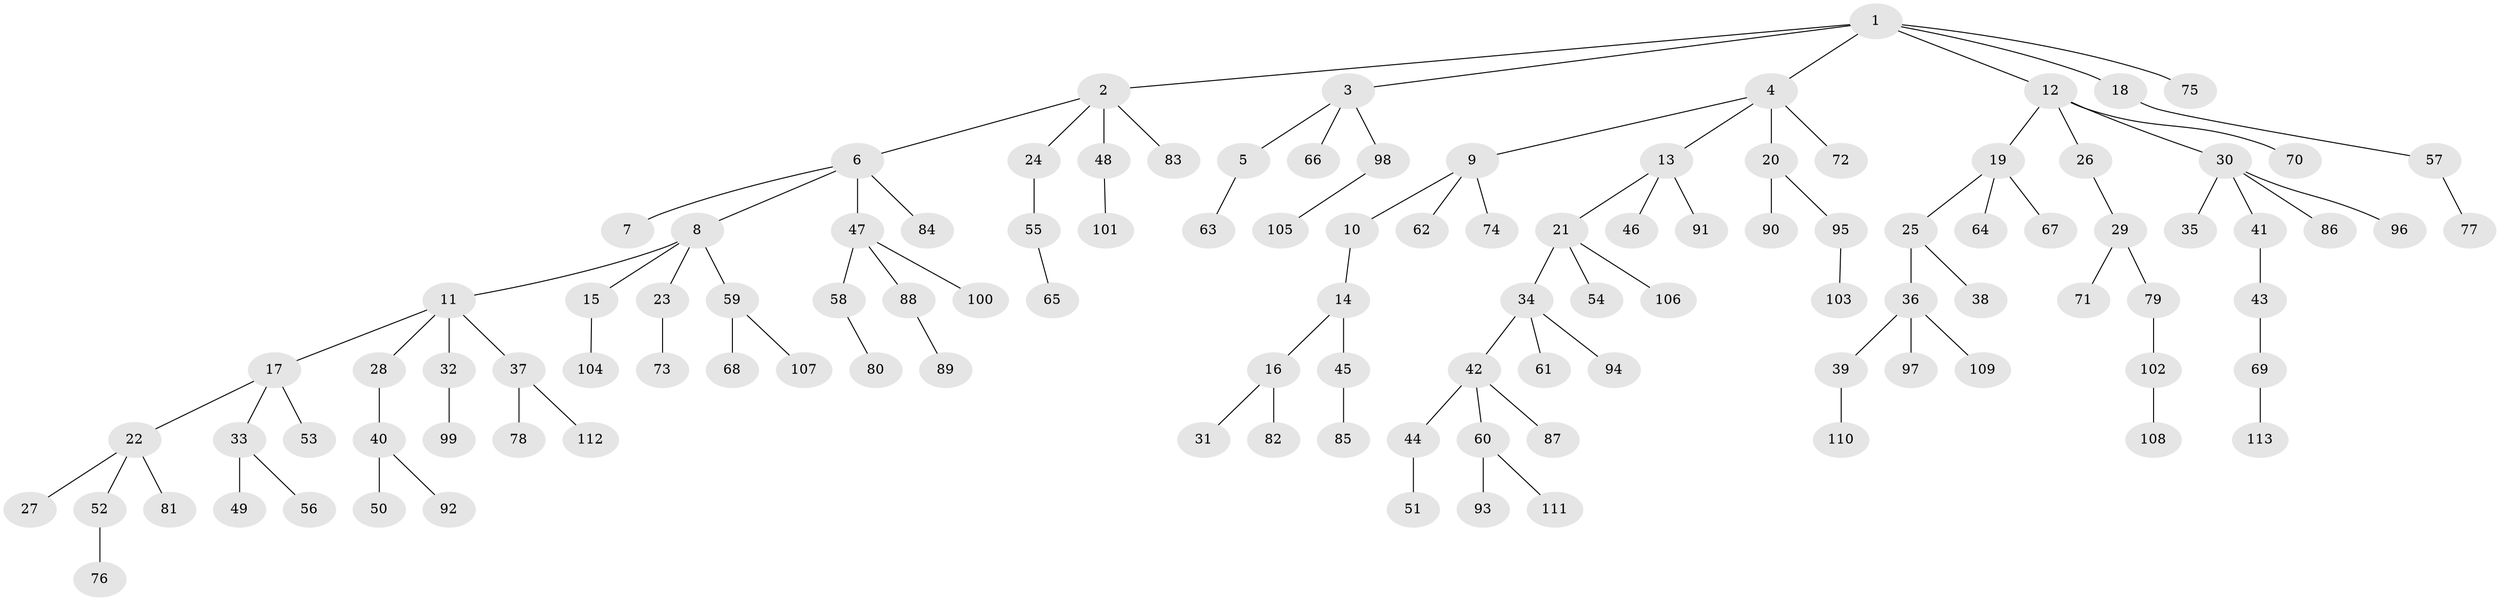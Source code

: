 // coarse degree distribution, {4: 0.14705882352941177, 3: 0.058823529411764705, 2: 0.38235294117647056, 1: 0.4117647058823529}
// Generated by graph-tools (version 1.1) at 2025/51/03/04/25 22:51:50]
// undirected, 113 vertices, 112 edges
graph export_dot {
  node [color=gray90,style=filled];
  1;
  2;
  3;
  4;
  5;
  6;
  7;
  8;
  9;
  10;
  11;
  12;
  13;
  14;
  15;
  16;
  17;
  18;
  19;
  20;
  21;
  22;
  23;
  24;
  25;
  26;
  27;
  28;
  29;
  30;
  31;
  32;
  33;
  34;
  35;
  36;
  37;
  38;
  39;
  40;
  41;
  42;
  43;
  44;
  45;
  46;
  47;
  48;
  49;
  50;
  51;
  52;
  53;
  54;
  55;
  56;
  57;
  58;
  59;
  60;
  61;
  62;
  63;
  64;
  65;
  66;
  67;
  68;
  69;
  70;
  71;
  72;
  73;
  74;
  75;
  76;
  77;
  78;
  79;
  80;
  81;
  82;
  83;
  84;
  85;
  86;
  87;
  88;
  89;
  90;
  91;
  92;
  93;
  94;
  95;
  96;
  97;
  98;
  99;
  100;
  101;
  102;
  103;
  104;
  105;
  106;
  107;
  108;
  109;
  110;
  111;
  112;
  113;
  1 -- 2;
  1 -- 3;
  1 -- 4;
  1 -- 12;
  1 -- 18;
  1 -- 75;
  2 -- 6;
  2 -- 24;
  2 -- 48;
  2 -- 83;
  3 -- 5;
  3 -- 66;
  3 -- 98;
  4 -- 9;
  4 -- 13;
  4 -- 20;
  4 -- 72;
  5 -- 63;
  6 -- 7;
  6 -- 8;
  6 -- 47;
  6 -- 84;
  8 -- 11;
  8 -- 15;
  8 -- 23;
  8 -- 59;
  9 -- 10;
  9 -- 62;
  9 -- 74;
  10 -- 14;
  11 -- 17;
  11 -- 28;
  11 -- 32;
  11 -- 37;
  12 -- 19;
  12 -- 26;
  12 -- 30;
  12 -- 70;
  13 -- 21;
  13 -- 46;
  13 -- 91;
  14 -- 16;
  14 -- 45;
  15 -- 104;
  16 -- 31;
  16 -- 82;
  17 -- 22;
  17 -- 33;
  17 -- 53;
  18 -- 57;
  19 -- 25;
  19 -- 64;
  19 -- 67;
  20 -- 90;
  20 -- 95;
  21 -- 34;
  21 -- 54;
  21 -- 106;
  22 -- 27;
  22 -- 52;
  22 -- 81;
  23 -- 73;
  24 -- 55;
  25 -- 36;
  25 -- 38;
  26 -- 29;
  28 -- 40;
  29 -- 71;
  29 -- 79;
  30 -- 35;
  30 -- 41;
  30 -- 86;
  30 -- 96;
  32 -- 99;
  33 -- 49;
  33 -- 56;
  34 -- 42;
  34 -- 61;
  34 -- 94;
  36 -- 39;
  36 -- 97;
  36 -- 109;
  37 -- 78;
  37 -- 112;
  39 -- 110;
  40 -- 50;
  40 -- 92;
  41 -- 43;
  42 -- 44;
  42 -- 60;
  42 -- 87;
  43 -- 69;
  44 -- 51;
  45 -- 85;
  47 -- 58;
  47 -- 88;
  47 -- 100;
  48 -- 101;
  52 -- 76;
  55 -- 65;
  57 -- 77;
  58 -- 80;
  59 -- 68;
  59 -- 107;
  60 -- 93;
  60 -- 111;
  69 -- 113;
  79 -- 102;
  88 -- 89;
  95 -- 103;
  98 -- 105;
  102 -- 108;
}
